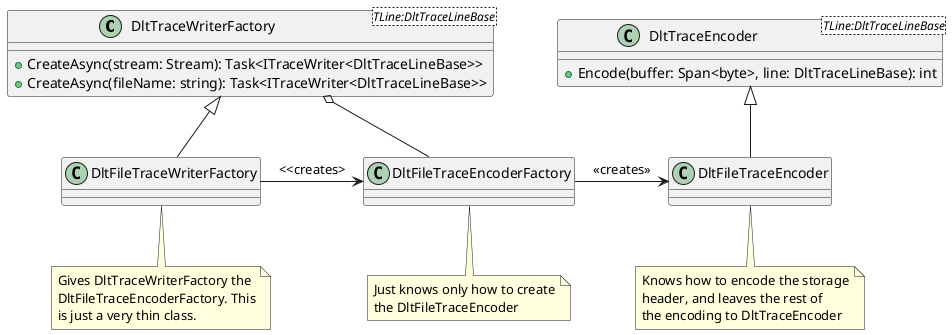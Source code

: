 @startuml DLT.WriterFileFactory
class DltTraceWriterFactory<TLine:DltTraceLineBase> {
    +CreateAsync(stream: Stream): Task<ITraceWriter<DltTraceLineBase>>
    +CreateAsync(fileName: string): Task<ITraceWriter<DltTraceLineBase>>
}

class DltTraceEncoder<TLine:DltTraceLineBase> {
    +Encode(buffer: Span<byte>, line: DltTraceLineBase): int
}

class DltFileTraceWriterFactory
note bottom
    Gives DltTraceWriterFactory the
    DltFileTraceEncoderFactory. This
    is just a very thin class.
end note
DltTraceWriterFactory <|-d- DltFileTraceWriterFactory

class DltFileTraceEncoderFactory
note bottom
    Just knows only how to create
    the DltFileTraceEncoder
end note
DltFileTraceWriterFactory -r-> DltFileTraceEncoderFactory : <<creates>
DltTraceWriterFactory o-d- DltFileTraceEncoderFactory

class DltFileTraceEncoder
note bottom
    Knows how to encode the storage
    header, and leaves the rest of
    the encoding to DltTraceEncoder
end note

DltFileTraceEncoderFactory -r-> DltFileTraceEncoder : <<creates>>
DltTraceEncoder <|-d- DltFileTraceEncoder
@enduml
